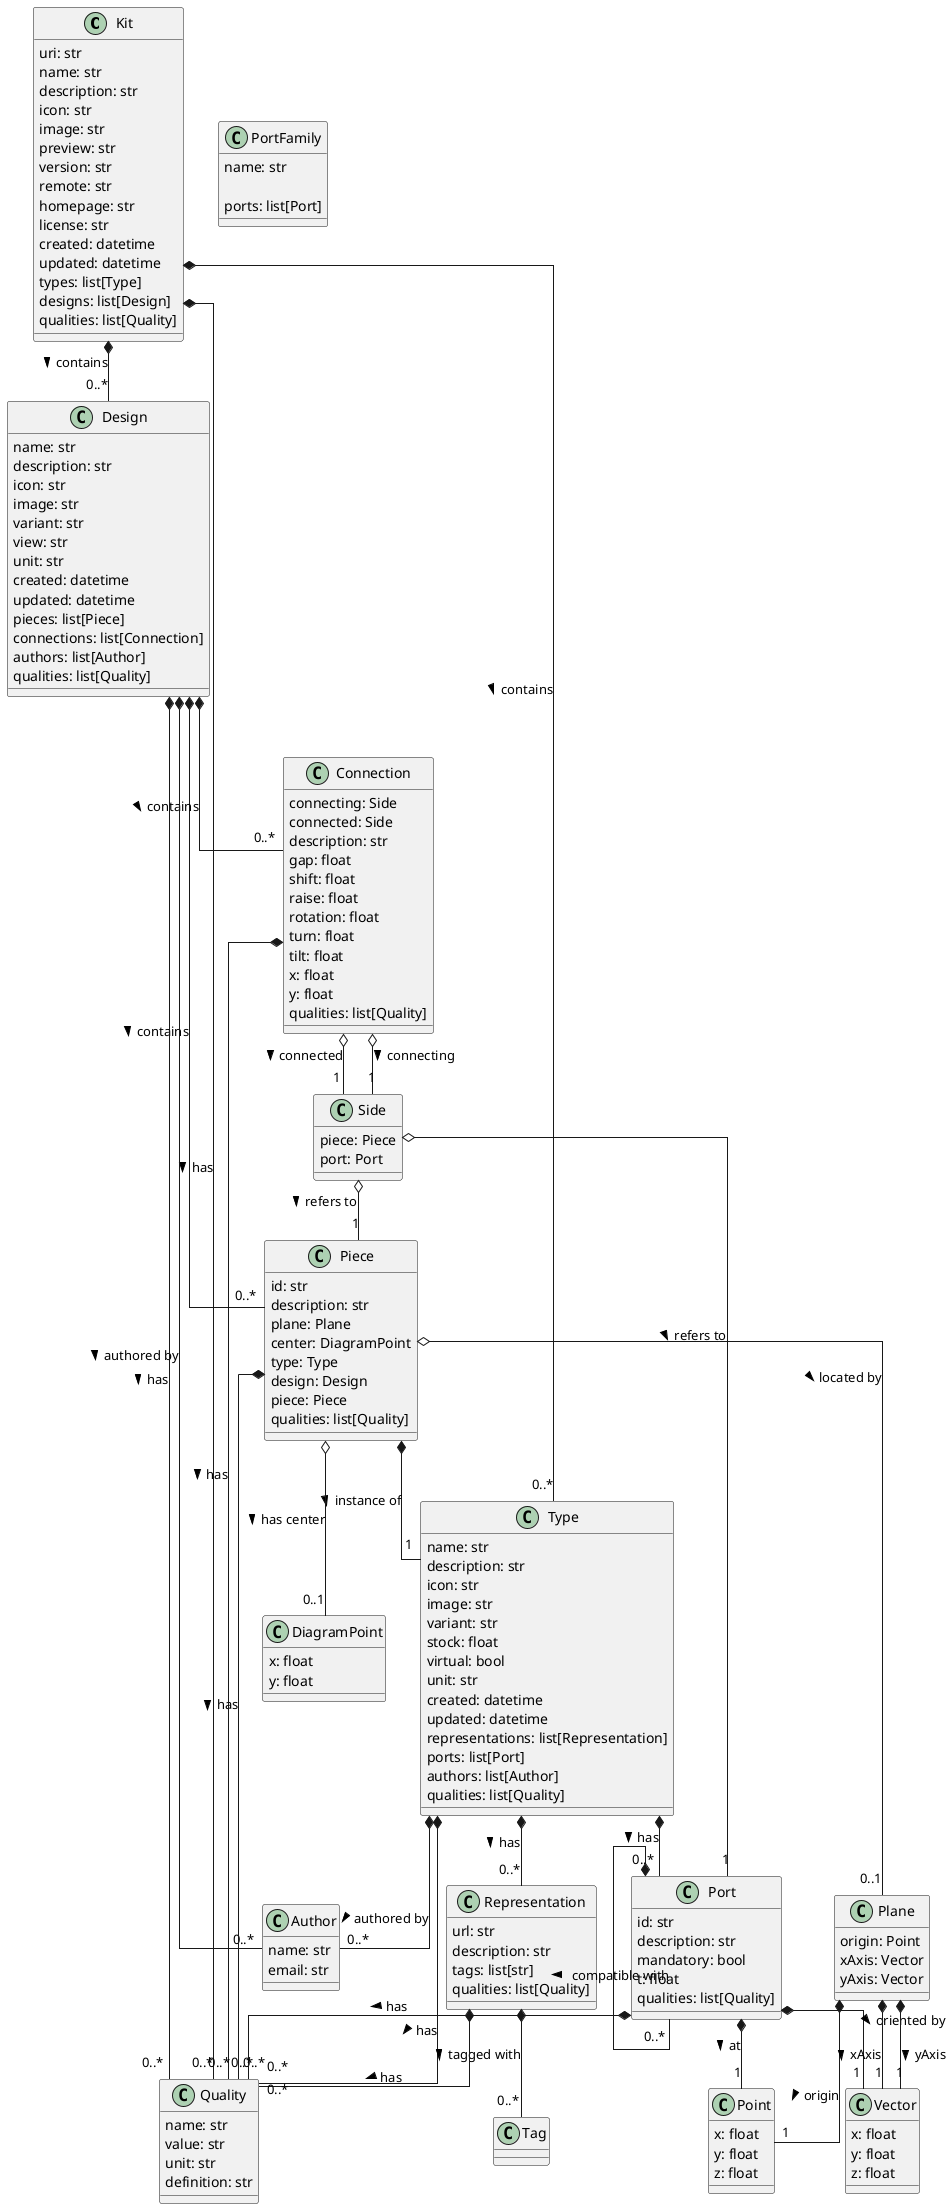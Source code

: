 @startuml "software architecture"
skinparam linetype ortho


class Kit {
  uri: str
  name: str
  description: str
  icon: str
  image: str
  preview: str
  version: str
  remote: str
  homepage: str
  license: str
  created: datetime
  updated: datetime
  types: list[Type]
  designs: list[Design]
  qualities: list[Quality]
}

class Type {
  name: str
  description: str
  icon: str
  image: str
  variant: str
  stock: float
  virtual: bool
  unit: str
  created: datetime
  updated: datetime
  representations: list[Representation]
  ports: list[Port]
  authors: list[Author]
  qualities: list[Quality]
}

class Design {
  name: str
  description: str
  icon: str
  image: str
  variant: str
  view: str
  unit: str
  created: datetime
  updated: datetime
  pieces: list[Piece]
  connections: list[Connection]
  authors: list[Author]
  qualities: list[Quality]
}

class Representation {
  url: str
  description: str
  tags: list[str]
  qualities: list[Quality]
}

class Port {
  id: str
  description: str
  mandatory: bool
  t: float
  qualities: list[Quality]
}

class PortFamily {
  name: str
  
  ports: list[Port]
}

class Piece {
  id: str
  description: str
  plane: Plane
  center: DiagramPoint
  type: Type
  design: Design
  piece: Piece
  qualities: list[Quality]
}

class Plane {
  origin: Point
  xAxis: Vector
  yAxis: Vector
}

class Connection {
  connecting: Side
  connected: Side
  description: str
  gap: float
  shift: float
  raise: float
  rotation: float
  turn: float
  tilt: float
  x: float
  y: float
  qualities: list[Quality]
}

class Side {
  piece: Piece
  port: Port
}

class Quality {
  name: str
  value: str
  unit: str
  definition: str
}

class Author {
  name: str
  email: str
}

class Point {
  x: float
  y: float
  z: float
}

class Vector {
  x: float
  y: float
  z: float
}

class DiagramPoint {
  x: float
  y: float
}

Kit *-- "0..*" Type : contains >
Kit *-- "0..*" Design : contains >
Kit *-- "0..*" Quality : has >

Design *-- "0..*" Piece : contains >
Design *-- "0..*" Connection : contains >
Design *-- "0..*" Author : authored by >
Design *-- "0..*" Quality : has >

Type *-- "0..*" Representation : has >
Type *-- "0..*" Port : has >
Type *-- "0..*" Author : authored by >
Type *-- "0..*" Quality : has >

Piece *-- "1" Type : instance of >
Piece o-- "0..1" Plane : located by >
Piece *-- "0..*" Quality : has >
Piece o-- "0..1" DiagramPoint : has center >

Connection *-- "0..*" Quality : has >
Connection o-- "1" Side : connected >
Connection o-- "1" Side : connecting >

Side o-- "1" Piece : refers to >
Side o-- "1" Port : refers to >

Representation *-- "0..*" Tag : tagged with >
Representation *-- "0..*" Quality : has >

Port *-- "0..*" Port : compatible with >
Port *-- "0..*" Quality : has >
Port *-- "1" Point : at >
Port *-- "1" Vector : oriented by >

Plane *-- "1" Point : origin >
Plane *-- "1" Vector : xAxis >
Plane *-- "1" Vector : yAxis >

@enduml